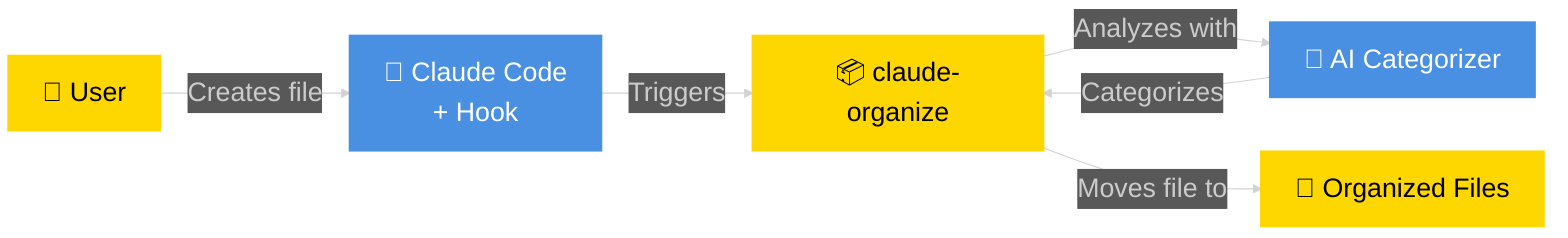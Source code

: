 %%{init: {'theme':'dark', 'themeVariables': { 'fontSize': '24px' }}}%%
flowchart LR
    %% Simplified Claude Organize Architecture
    
    User["👤 User"] 
    CC["📝 Claude Code<br/>+ Hook"]
    CO["📦 claude-organize"]
    AI["🤖 AI Categorizer"]
    FS["📁 Organized Files"]
    
    User -->|"Creates file"| CC
    CC -->|"Triggers"| CO
    CO -->|"Analyzes with"| AI
    AI -->|"Categorizes"| CO
    CO -->|"Moves file to"| FS
    
    style User fill:#FFD700,stroke:#FFD700,stroke-width:3px,color:#000
    style CC fill:#4A90E2,stroke:#4A90E2,stroke-width:3px,color:#FFF
    style CO fill:#FFD700,stroke:#FFD700,stroke-width:3px,color:#000
    style AI fill:#4A90E2,stroke:#4A90E2,stroke-width:3px,color:#FFF
    style FS fill:#FFD700,stroke:#FFD700,stroke-width:3px,color:#000